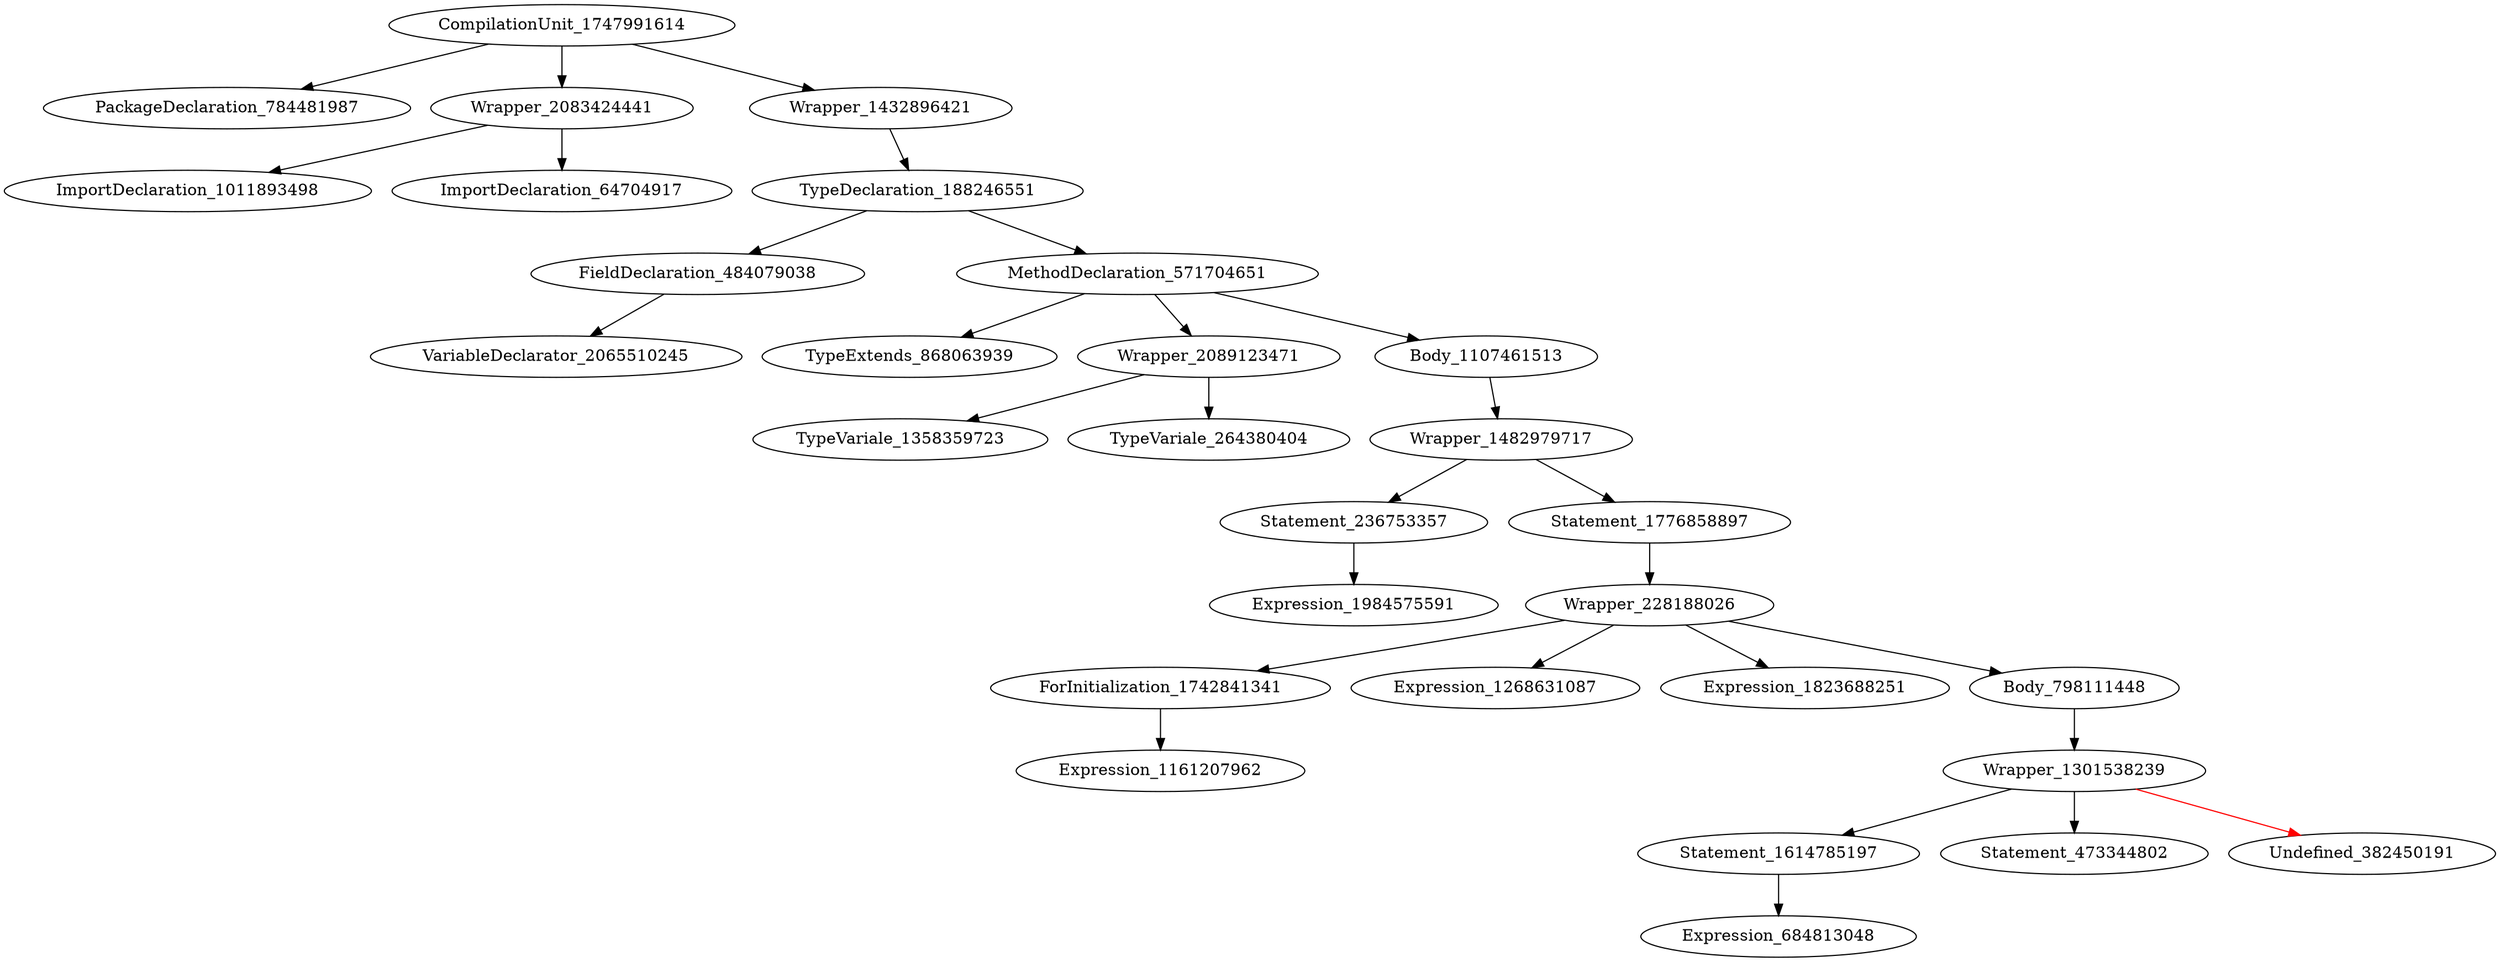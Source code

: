 digraph {
CompilationUnit_1747991614 -> PackageDeclaration_784481987
CompilationUnit_1747991614 -> Wrapper_2083424441
CompilationUnit_1747991614 -> Wrapper_1432896421
Wrapper_2083424441 -> ImportDeclaration_1011893498
Wrapper_2083424441 -> ImportDeclaration_64704917
Wrapper_1432896421 -> TypeDeclaration_188246551
TypeDeclaration_188246551 -> FieldDeclaration_484079038
TypeDeclaration_188246551 -> MethodDeclaration_571704651
FieldDeclaration_484079038 -> VariableDeclarator_2065510245
MethodDeclaration_571704651 -> TypeExtends_868063939
MethodDeclaration_571704651 -> Wrapper_2089123471
MethodDeclaration_571704651 -> Body_1107461513
Wrapper_2089123471 -> TypeVariale_1358359723
Wrapper_2089123471 -> TypeVariale_264380404
Body_1107461513 -> Wrapper_1482979717
Wrapper_1482979717 -> Statement_236753357
Wrapper_1482979717 -> Statement_1776858897
Statement_236753357 -> Expression_1984575591
Statement_1776858897 -> Wrapper_228188026
Wrapper_228188026 -> ForInitialization_1742841341
Wrapper_228188026 -> Expression_1268631087
Wrapper_228188026 -> Expression_1823688251
Wrapper_228188026 -> Body_798111448
ForInitialization_1742841341 -> Expression_1161207962
Body_798111448 -> Wrapper_1301538239
Wrapper_1301538239 -> Statement_1614785197
Wrapper_1301538239 -> Statement_473344802
Wrapper_1301538239 -> Undefined_382450191 [color = red] 
Statement_1614785197 -> Expression_684813048
}